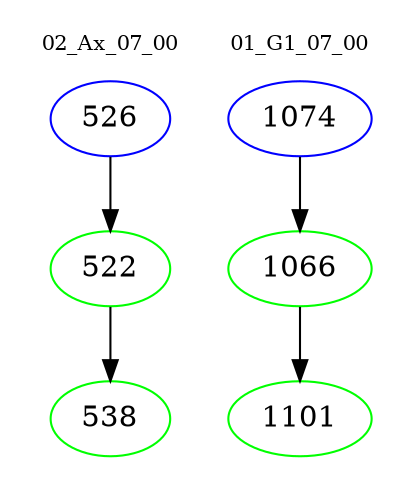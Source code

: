 digraph{
subgraph cluster_0 {
color = white
label = "02_Ax_07_00";
fontsize=10;
T0_526 [label="526", color="blue"]
T0_526 -> T0_522 [color="black"]
T0_522 [label="522", color="green"]
T0_522 -> T0_538 [color="black"]
T0_538 [label="538", color="green"]
}
subgraph cluster_1 {
color = white
label = "01_G1_07_00";
fontsize=10;
T1_1074 [label="1074", color="blue"]
T1_1074 -> T1_1066 [color="black"]
T1_1066 [label="1066", color="green"]
T1_1066 -> T1_1101 [color="black"]
T1_1101 [label="1101", color="green"]
}
}
